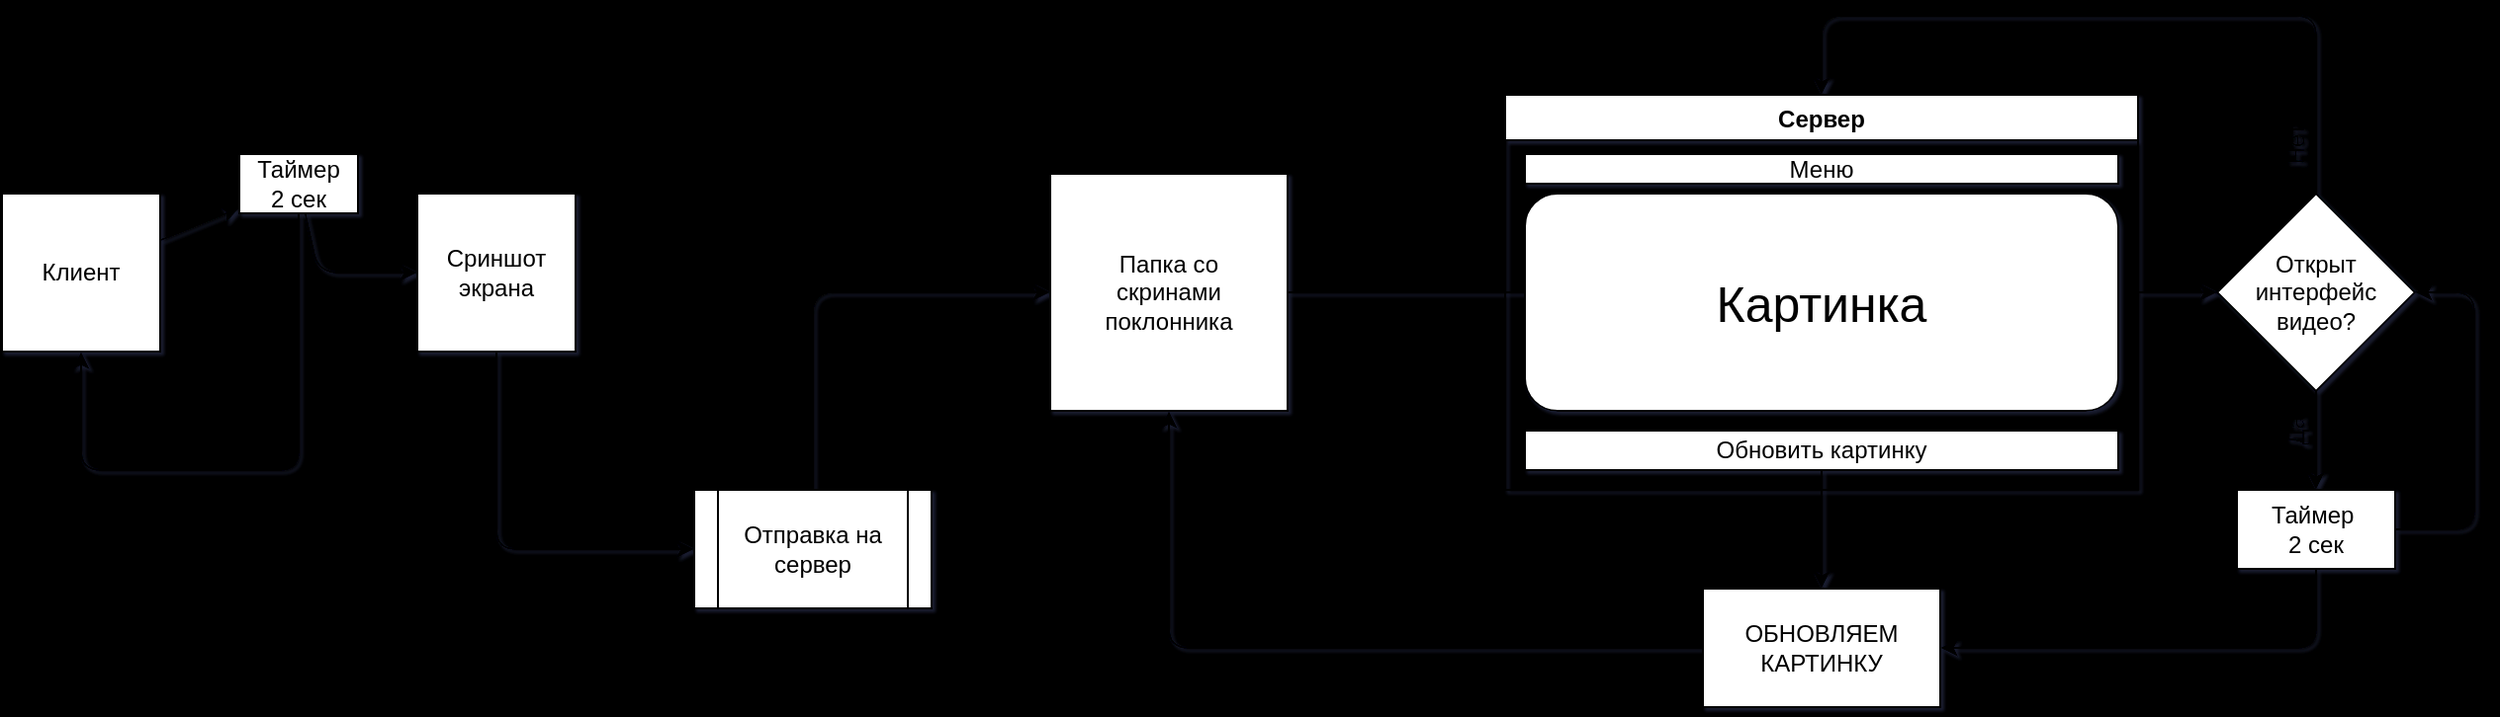 <mxfile>
    <diagram id="SEpn5fLgrVpdyKL83RCx" name="Страница — 1">
        <mxGraphModel dx="2107" dy="867" grid="1" gridSize="10" guides="1" tooltips="1" connect="1" arrows="1" fold="1" page="1" pageScale="1" pageWidth="827" pageHeight="1169" background="light-dark(#000000, #121212)" math="0" shadow="1">
            <root>
                <mxCell id="0"/>
                <mxCell id="1" parent="0"/>
                <mxCell id="29" style="edgeStyle=none;html=1;" edge="1" parent="1" source="3">
                    <mxGeometry relative="1" as="geometry">
                        <mxPoint x="280.0" y="340" as="targetPoint"/>
                    </mxGeometry>
                </mxCell>
                <mxCell id="3" value="Папка со&lt;br&gt;скринами&lt;br&gt;поклонника" style="whiteSpace=wrap;html=1;aspect=fixed;" vertex="1" parent="1">
                    <mxGeometry y="280" width="120" height="120" as="geometry"/>
                </mxCell>
                <mxCell id="8" style="edgeStyle=none;html=1;" edge="1" parent="1" source="5" target="7">
                    <mxGeometry relative="1" as="geometry"/>
                </mxCell>
                <mxCell id="5" value="Клиент" style="whiteSpace=wrap;html=1;aspect=fixed;" vertex="1" parent="1">
                    <mxGeometry x="-530" y="290" width="80" height="80" as="geometry"/>
                </mxCell>
                <mxCell id="9" style="edgeStyle=none;html=1;entryX=0.5;entryY=1;entryDx=0;entryDy=0;" edge="1" parent="1" source="7" target="5">
                    <mxGeometry relative="1" as="geometry">
                        <mxPoint x="-330" y="420" as="targetPoint"/>
                        <Array as="points">
                            <mxPoint x="-380" y="430"/>
                            <mxPoint x="-490" y="430"/>
                        </Array>
                    </mxGeometry>
                </mxCell>
                <mxCell id="13" style="edgeStyle=none;html=1;entryX=0;entryY=0.5;entryDx=0;entryDy=0;" edge="1" parent="1" source="7" target="10">
                    <mxGeometry relative="1" as="geometry">
                        <mxPoint x="-380" y="410.0" as="targetPoint"/>
                        <Array as="points">
                            <mxPoint x="-370" y="330"/>
                        </Array>
                    </mxGeometry>
                </mxCell>
                <mxCell id="7" value="Таймер&lt;br&gt;2 сек" style="rounded=0;whiteSpace=wrap;html=1;" vertex="1" parent="1">
                    <mxGeometry x="-410" y="270" width="60" height="30" as="geometry"/>
                </mxCell>
                <mxCell id="12" style="edgeStyle=none;html=1;entryX=0;entryY=0.5;entryDx=0;entryDy=0;" edge="1" parent="1" source="10" target="39">
                    <mxGeometry relative="1" as="geometry">
                        <Array as="points">
                            <mxPoint x="-280" y="470"/>
                        </Array>
                    </mxGeometry>
                </mxCell>
                <mxCell id="10" value="Сриншот&lt;br&gt;экрана" style="whiteSpace=wrap;html=1;aspect=fixed;" vertex="1" parent="1">
                    <mxGeometry x="-320" y="290" width="80" height="80" as="geometry"/>
                </mxCell>
                <mxCell id="26" style="edgeStyle=none;html=1;" edge="1" parent="1" source="16">
                    <mxGeometry relative="1" as="geometry">
                        <mxPoint x="590" y="340" as="targetPoint"/>
                    </mxGeometry>
                </mxCell>
                <mxCell id="16" value="Сервер" style="swimlane;" vertex="1" parent="1">
                    <mxGeometry x="230" y="240" width="320" height="200" as="geometry">
                        <mxRectangle x="550" y="200" width="80" height="30" as="alternateBounds"/>
                    </mxGeometry>
                </mxCell>
                <mxCell id="19" value="&lt;font style=&quot;font-size: 25px;&quot;&gt;Картинка&lt;/font&gt;" style="rounded=1;whiteSpace=wrap;html=1;" vertex="1" parent="16">
                    <mxGeometry x="10" y="50" width="300" height="110" as="geometry"/>
                </mxCell>
                <mxCell id="20" value="Меню" style="rounded=0;whiteSpace=wrap;html=1;" vertex="1" parent="16">
                    <mxGeometry x="10" y="30" width="300" height="15" as="geometry"/>
                </mxCell>
                <mxCell id="21" value="Обновить картинку" style="rounded=0;whiteSpace=wrap;html=1;" vertex="1" parent="16">
                    <mxGeometry x="10" y="170" width="300" height="20" as="geometry"/>
                </mxCell>
                <mxCell id="27" style="edgeStyle=none;html=1;entryX=1;entryY=0.5;entryDx=0;entryDy=0;exitX=0.5;exitY=1;exitDx=0;exitDy=0;" edge="1" parent="1" source="22" target="23">
                    <mxGeometry relative="1" as="geometry">
                        <mxPoint x="630" y="390" as="sourcePoint"/>
                        <Array as="points">
                            <mxPoint x="640" y="520"/>
                        </Array>
                    </mxGeometry>
                </mxCell>
                <mxCell id="34" style="edgeStyle=none;html=1;" edge="1" parent="1" source="22" target="32">
                    <mxGeometry relative="1" as="geometry">
                        <Array as="points">
                            <mxPoint x="720" y="460"/>
                            <mxPoint x="720" y="340"/>
                        </Array>
                    </mxGeometry>
                </mxCell>
                <mxCell id="22" value="Таймер&amp;nbsp;&lt;div&gt;2 сек&lt;/div&gt;" style="rounded=0;whiteSpace=wrap;html=1;" vertex="1" parent="1">
                    <mxGeometry x="600" y="440" width="80" height="40" as="geometry"/>
                </mxCell>
                <mxCell id="30" style="edgeStyle=none;html=1;entryX=0.5;entryY=1;entryDx=0;entryDy=0;" edge="1" parent="1" source="23" target="3">
                    <mxGeometry relative="1" as="geometry">
                        <Array as="points">
                            <mxPoint x="60" y="520"/>
                        </Array>
                    </mxGeometry>
                </mxCell>
                <mxCell id="23" value="ОБНОВЛЯЕМ КАРТИНКУ" style="rounded=0;whiteSpace=wrap;html=1;" vertex="1" parent="1">
                    <mxGeometry x="330" y="490" width="120" height="60" as="geometry"/>
                </mxCell>
                <mxCell id="24" style="edgeStyle=none;html=1;entryX=0.5;entryY=0;entryDx=0;entryDy=0;" edge="1" parent="1" source="21" target="23">
                    <mxGeometry relative="1" as="geometry"/>
                </mxCell>
                <mxCell id="33" style="edgeStyle=none;html=1;" edge="1" parent="1" source="32" target="22">
                    <mxGeometry relative="1" as="geometry"/>
                </mxCell>
                <mxCell id="36" style="edgeStyle=none;html=1;entryX=0.5;entryY=0;entryDx=0;entryDy=0;" edge="1" parent="1" source="32" target="16">
                    <mxGeometry relative="1" as="geometry">
                        <Array as="points">
                            <mxPoint x="640" y="200"/>
                            <mxPoint x="390" y="200"/>
                        </Array>
                    </mxGeometry>
                </mxCell>
                <mxCell id="32" value="Открыт&lt;br&gt;интерфейс&lt;br&gt;видео?" style="rhombus;whiteSpace=wrap;html=1;" vertex="1" parent="1">
                    <mxGeometry x="590" y="290" width="100" height="100" as="geometry"/>
                </mxCell>
                <mxCell id="35" value="Да" style="text;html=1;align=center;verticalAlign=middle;whiteSpace=wrap;rounded=0;rotation=-90;" vertex="1" parent="1">
                    <mxGeometry x="605" y="395" width="50" height="30" as="geometry"/>
                </mxCell>
                <mxCell id="37" value="Нет" style="text;html=1;align=center;verticalAlign=middle;whiteSpace=wrap;rounded=0;rotation=-89;" vertex="1" parent="1">
                    <mxGeometry x="605" y="250" width="50" height="30" as="geometry"/>
                </mxCell>
                <mxCell id="40" style="edgeStyle=none;html=1;exitX=0.5;exitY=0;exitDx=0;exitDy=0;entryX=0;entryY=0.5;entryDx=0;entryDy=0;" edge="1" parent="1" source="39" target="3">
                    <mxGeometry relative="1" as="geometry">
                        <Array as="points">
                            <mxPoint x="-120" y="340"/>
                        </Array>
                    </mxGeometry>
                </mxCell>
                <mxCell id="39" value="Отправка на сервер" style="shape=process;whiteSpace=wrap;html=1;backgroundOutline=1;" vertex="1" parent="1">
                    <mxGeometry x="-180" y="440" width="120" height="60" as="geometry"/>
                </mxCell>
            </root>
        </mxGraphModel>
    </diagram>
</mxfile>